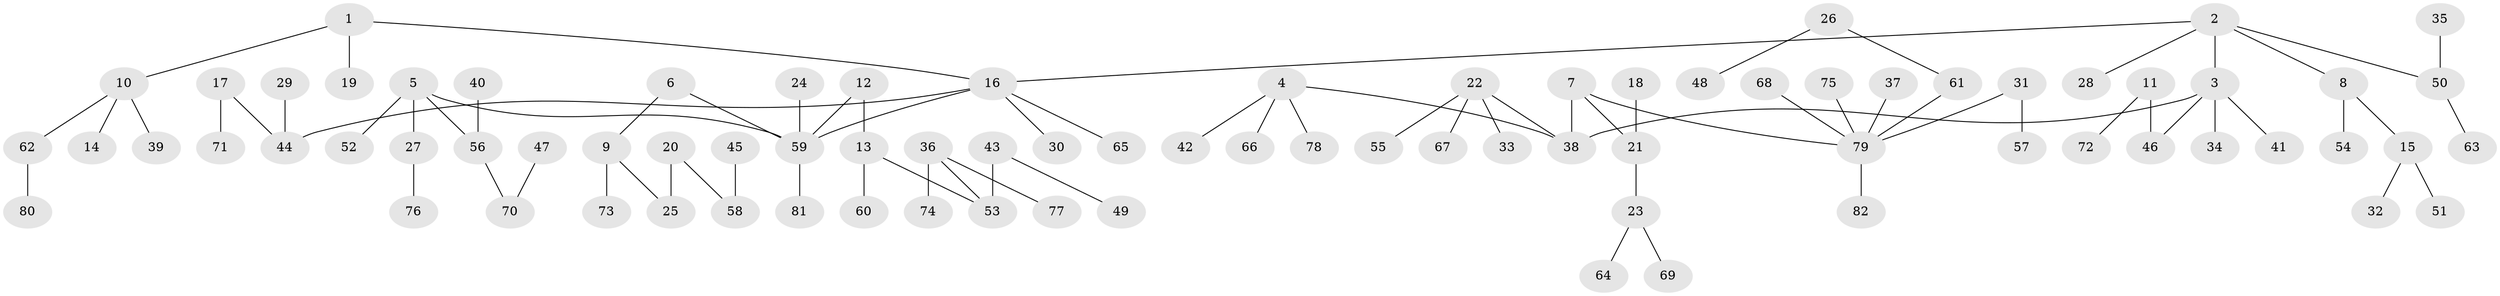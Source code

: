 // original degree distribution, {7: 0.014705882352941176, 5: 0.03676470588235294, 3: 0.11764705882352941, 4: 0.058823529411764705, 2: 0.2867647058823529, 1: 0.47794117647058826, 8: 0.007352941176470588}
// Generated by graph-tools (version 1.1) at 2025/37/03/04/25 23:37:23]
// undirected, 82 vertices, 81 edges
graph export_dot {
  node [color=gray90,style=filled];
  1;
  2;
  3;
  4;
  5;
  6;
  7;
  8;
  9;
  10;
  11;
  12;
  13;
  14;
  15;
  16;
  17;
  18;
  19;
  20;
  21;
  22;
  23;
  24;
  25;
  26;
  27;
  28;
  29;
  30;
  31;
  32;
  33;
  34;
  35;
  36;
  37;
  38;
  39;
  40;
  41;
  42;
  43;
  44;
  45;
  46;
  47;
  48;
  49;
  50;
  51;
  52;
  53;
  54;
  55;
  56;
  57;
  58;
  59;
  60;
  61;
  62;
  63;
  64;
  65;
  66;
  67;
  68;
  69;
  70;
  71;
  72;
  73;
  74;
  75;
  76;
  77;
  78;
  79;
  80;
  81;
  82;
  1 -- 10 [weight=1.0];
  1 -- 16 [weight=1.0];
  1 -- 19 [weight=1.0];
  2 -- 3 [weight=1.0];
  2 -- 8 [weight=1.0];
  2 -- 16 [weight=1.0];
  2 -- 28 [weight=1.0];
  2 -- 50 [weight=1.0];
  3 -- 34 [weight=1.0];
  3 -- 38 [weight=1.0];
  3 -- 41 [weight=1.0];
  3 -- 46 [weight=1.0];
  4 -- 38 [weight=1.0];
  4 -- 42 [weight=1.0];
  4 -- 66 [weight=1.0];
  4 -- 78 [weight=1.0];
  5 -- 27 [weight=1.0];
  5 -- 52 [weight=1.0];
  5 -- 56 [weight=1.0];
  5 -- 59 [weight=1.0];
  6 -- 9 [weight=1.0];
  6 -- 59 [weight=1.0];
  7 -- 21 [weight=1.0];
  7 -- 38 [weight=1.0];
  7 -- 79 [weight=1.0];
  8 -- 15 [weight=1.0];
  8 -- 54 [weight=1.0];
  9 -- 25 [weight=1.0];
  9 -- 73 [weight=1.0];
  10 -- 14 [weight=1.0];
  10 -- 39 [weight=1.0];
  10 -- 62 [weight=1.0];
  11 -- 46 [weight=1.0];
  11 -- 72 [weight=1.0];
  12 -- 13 [weight=1.0];
  12 -- 59 [weight=1.0];
  13 -- 53 [weight=1.0];
  13 -- 60 [weight=1.0];
  15 -- 32 [weight=1.0];
  15 -- 51 [weight=1.0];
  16 -- 30 [weight=1.0];
  16 -- 44 [weight=1.0];
  16 -- 59 [weight=1.0];
  16 -- 65 [weight=1.0];
  17 -- 44 [weight=1.0];
  17 -- 71 [weight=1.0];
  18 -- 21 [weight=1.0];
  20 -- 25 [weight=1.0];
  20 -- 58 [weight=1.0];
  21 -- 23 [weight=1.0];
  22 -- 33 [weight=1.0];
  22 -- 38 [weight=1.0];
  22 -- 55 [weight=1.0];
  22 -- 67 [weight=1.0];
  23 -- 64 [weight=1.0];
  23 -- 69 [weight=1.0];
  24 -- 59 [weight=1.0];
  26 -- 48 [weight=1.0];
  26 -- 61 [weight=1.0];
  27 -- 76 [weight=1.0];
  29 -- 44 [weight=1.0];
  31 -- 57 [weight=1.0];
  31 -- 79 [weight=1.0];
  35 -- 50 [weight=1.0];
  36 -- 53 [weight=1.0];
  36 -- 74 [weight=1.0];
  36 -- 77 [weight=1.0];
  37 -- 79 [weight=1.0];
  40 -- 56 [weight=1.0];
  43 -- 49 [weight=1.0];
  43 -- 53 [weight=1.0];
  45 -- 58 [weight=1.0];
  47 -- 70 [weight=1.0];
  50 -- 63 [weight=1.0];
  56 -- 70 [weight=1.0];
  59 -- 81 [weight=1.0];
  61 -- 79 [weight=1.0];
  62 -- 80 [weight=1.0];
  68 -- 79 [weight=1.0];
  75 -- 79 [weight=1.0];
  79 -- 82 [weight=1.0];
}
